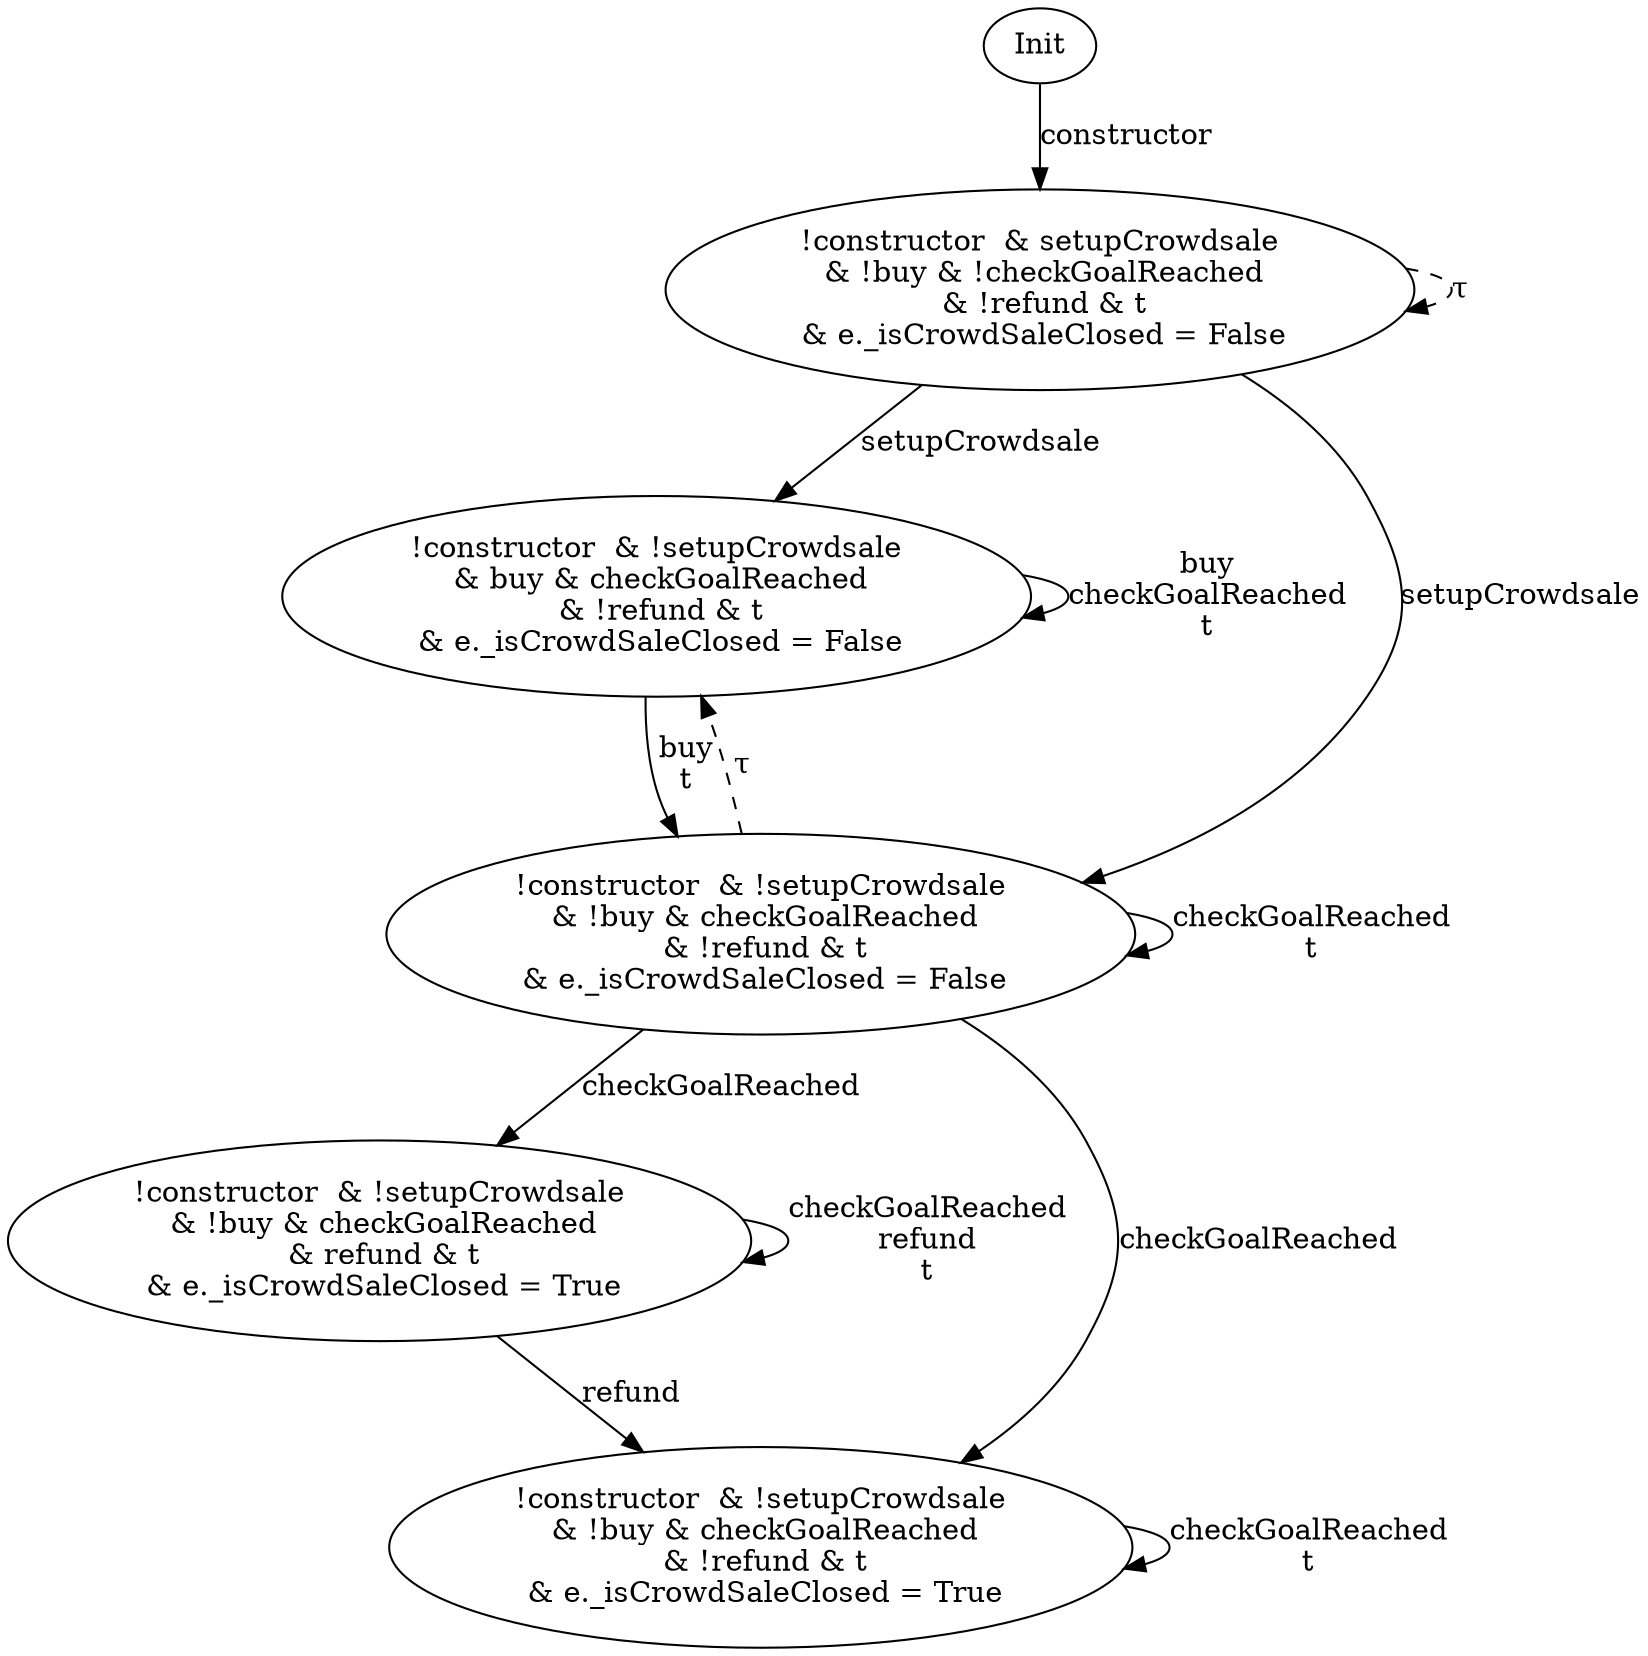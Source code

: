 digraph {
S00 [label="Init"]
S23 [label="!constructor  & !setupCrowdsale\n & !buy & checkGoalReached\n & refund & t\n & e._isCrowdSaleClosed = True"]
S44 [label="!constructor  & !setupCrowdsale\n & !buy & checkGoalReached\n & !refund & t\n & e._isCrowdSaleClosed = True"]
S89 [label="!constructor  & !setupCrowdsale\n & buy & checkGoalReached\n & !refund & t\n & e._isCrowdSaleClosed = False"]
S108 [label="!constructor  & !setupCrowdsale\n & !buy & checkGoalReached\n & !refund & t\n & e._isCrowdSaleClosed = False"]
S113 [label="!constructor  & setupCrowdsale\n & !buy & !checkGoalReached\n & !refund & t\n & e._isCrowdSaleClosed = False"]

S23->S23 [label="checkGoalReached\nrefund\nt", style="", color="black"]
S89->S108 [label="buy\nt", style="", color="black"]
S108->S23 [label="checkGoalReached", style="", color="black"]
S113->S108 [label="setupCrowdsale", style="", color="black"]
S108->S108 [label="checkGoalReached\nt", style="", color="black"]
S23->S44 [label="refund", style="", color="black"]
S108->S44 [label="checkGoalReached", style="", color="black"]
S44->S44 [label="checkGoalReached\nt", style="", color="black"]
S108->S89 [label="τ", style="dashed", color="black"]
S113->S89 [label="setupCrowdsale", style="", color="black"]
S00->S113 [label="constructor", style="", color="black"]
S89->S89 [label="buy\ncheckGoalReached\nt", style="", color="black"]
S113->S113 [label="τ", style="dashed", color="black"]
}